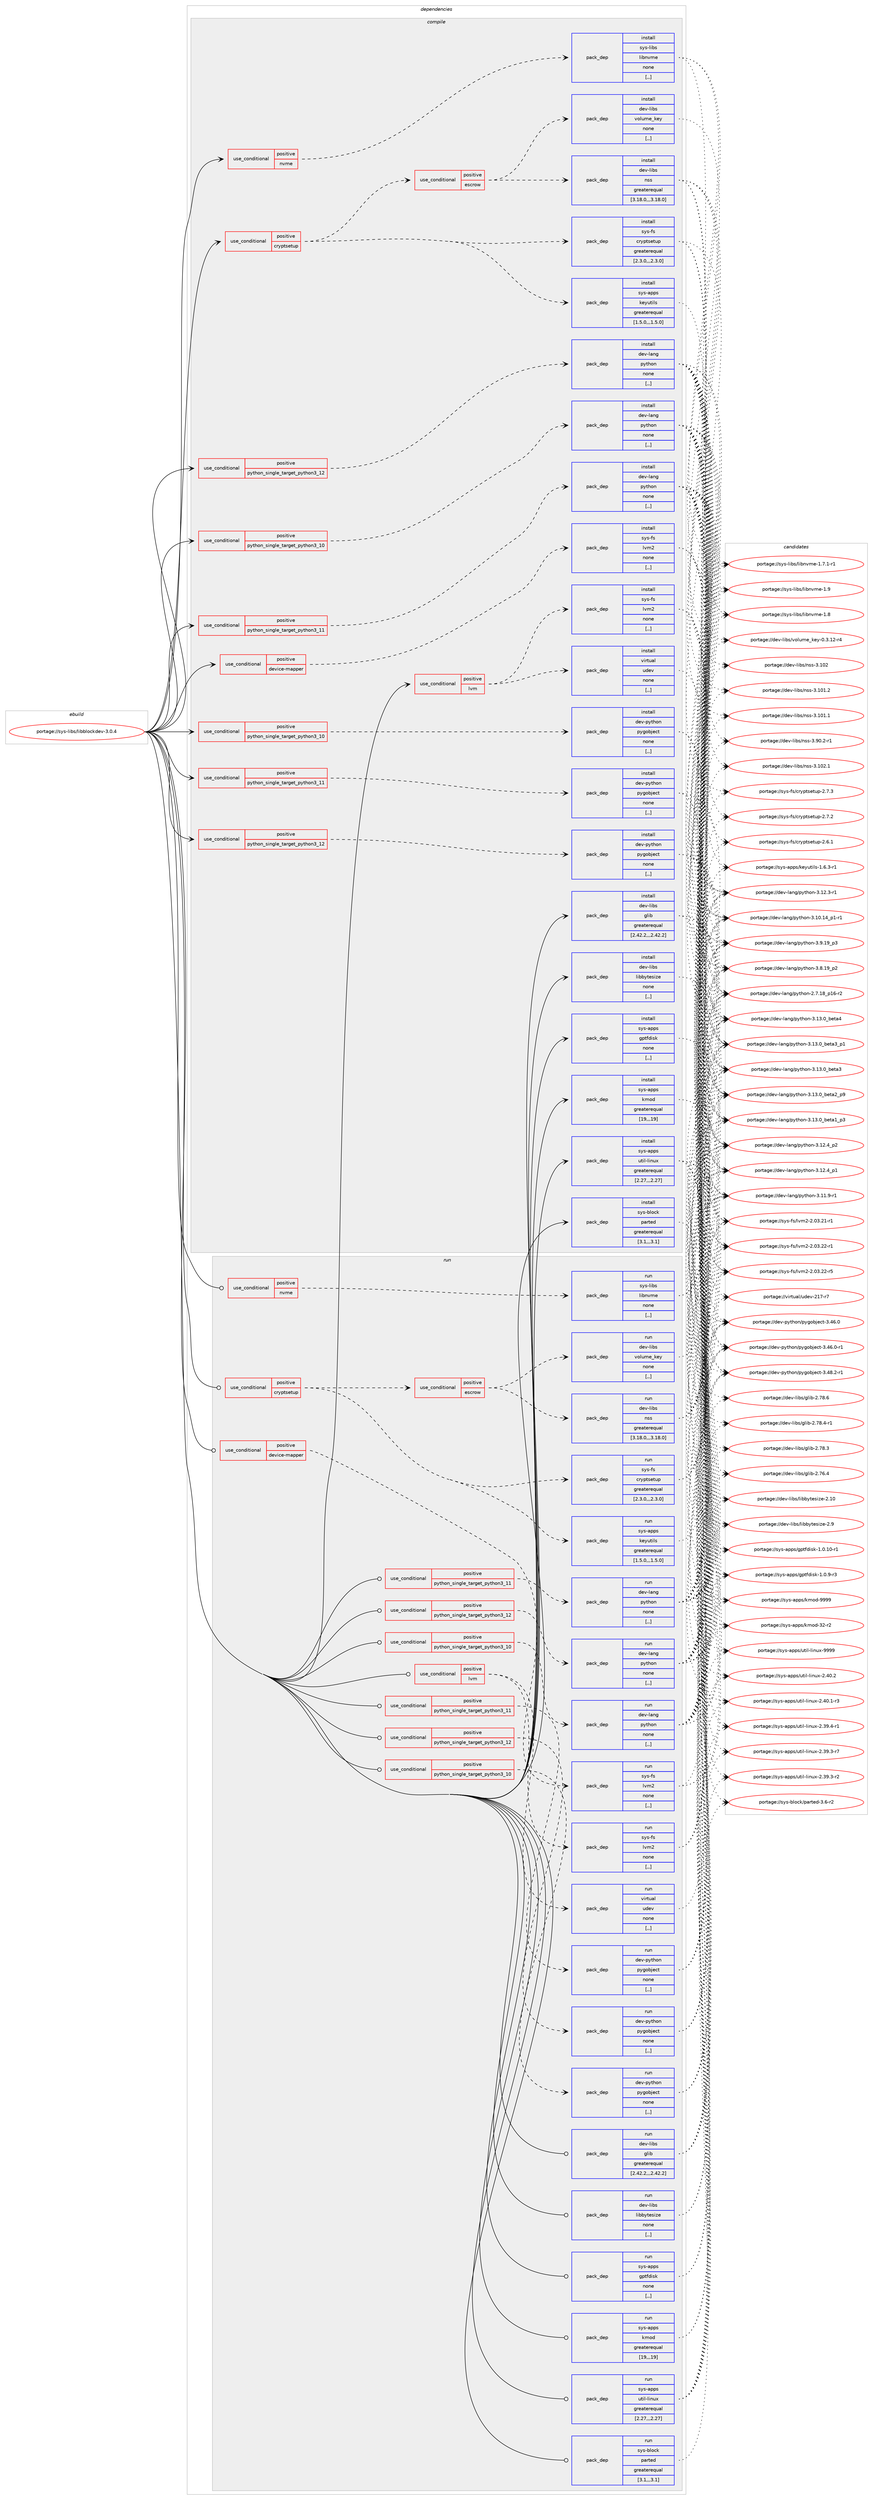 digraph prolog {

# *************
# Graph options
# *************

newrank=true;
concentrate=true;
compound=true;
graph [rankdir=LR,fontname=Helvetica,fontsize=10,ranksep=1.5];#, ranksep=2.5, nodesep=0.2];
edge  [arrowhead=vee];
node  [fontname=Helvetica,fontsize=10];

# **********
# The ebuild
# **********

subgraph cluster_leftcol {
color=gray;
label=<<i>ebuild</i>>;
id [label="portage://sys-libs/libblockdev-3.0.4", color=red, width=4, href="../sys-libs/libblockdev-3.0.4.svg"];
}

# ****************
# The dependencies
# ****************

subgraph cluster_midcol {
color=gray;
label=<<i>dependencies</i>>;
subgraph cluster_compile {
fillcolor="#eeeeee";
style=filled;
label=<<i>compile</i>>;
subgraph cond117374 {
dependency440593 [label=<<TABLE BORDER="0" CELLBORDER="1" CELLSPACING="0" CELLPADDING="4"><TR><TD ROWSPAN="3" CELLPADDING="10">use_conditional</TD></TR><TR><TD>positive</TD></TR><TR><TD>cryptsetup</TD></TR></TABLE>>, shape=none, color=red];
subgraph cond117375 {
dependency440594 [label=<<TABLE BORDER="0" CELLBORDER="1" CELLSPACING="0" CELLPADDING="4"><TR><TD ROWSPAN="3" CELLPADDING="10">use_conditional</TD></TR><TR><TD>positive</TD></TR><TR><TD>escrow</TD></TR></TABLE>>, shape=none, color=red];
subgraph pack320221 {
dependency440595 [label=<<TABLE BORDER="0" CELLBORDER="1" CELLSPACING="0" CELLPADDING="4" WIDTH="220"><TR><TD ROWSPAN="6" CELLPADDING="30">pack_dep</TD></TR><TR><TD WIDTH="110">install</TD></TR><TR><TD>dev-libs</TD></TR><TR><TD>nss</TD></TR><TR><TD>greaterequal</TD></TR><TR><TD>[3.18.0,,,3.18.0]</TD></TR></TABLE>>, shape=none, color=blue];
}
dependency440594:e -> dependency440595:w [weight=20,style="dashed",arrowhead="vee"];
subgraph pack320222 {
dependency440596 [label=<<TABLE BORDER="0" CELLBORDER="1" CELLSPACING="0" CELLPADDING="4" WIDTH="220"><TR><TD ROWSPAN="6" CELLPADDING="30">pack_dep</TD></TR><TR><TD WIDTH="110">install</TD></TR><TR><TD>dev-libs</TD></TR><TR><TD>volume_key</TD></TR><TR><TD>none</TD></TR><TR><TD>[,,]</TD></TR></TABLE>>, shape=none, color=blue];
}
dependency440594:e -> dependency440596:w [weight=20,style="dashed",arrowhead="vee"];
}
dependency440593:e -> dependency440594:w [weight=20,style="dashed",arrowhead="vee"];
subgraph pack320223 {
dependency440597 [label=<<TABLE BORDER="0" CELLBORDER="1" CELLSPACING="0" CELLPADDING="4" WIDTH="220"><TR><TD ROWSPAN="6" CELLPADDING="30">pack_dep</TD></TR><TR><TD WIDTH="110">install</TD></TR><TR><TD>sys-apps</TD></TR><TR><TD>keyutils</TD></TR><TR><TD>greaterequal</TD></TR><TR><TD>[1.5.0,,,1.5.0]</TD></TR></TABLE>>, shape=none, color=blue];
}
dependency440593:e -> dependency440597:w [weight=20,style="dashed",arrowhead="vee"];
subgraph pack320224 {
dependency440598 [label=<<TABLE BORDER="0" CELLBORDER="1" CELLSPACING="0" CELLPADDING="4" WIDTH="220"><TR><TD ROWSPAN="6" CELLPADDING="30">pack_dep</TD></TR><TR><TD WIDTH="110">install</TD></TR><TR><TD>sys-fs</TD></TR><TR><TD>cryptsetup</TD></TR><TR><TD>greaterequal</TD></TR><TR><TD>[2.3.0,,,2.3.0]</TD></TR></TABLE>>, shape=none, color=blue];
}
dependency440593:e -> dependency440598:w [weight=20,style="dashed",arrowhead="vee"];
}
id:e -> dependency440593:w [weight=20,style="solid",arrowhead="vee"];
subgraph cond117376 {
dependency440599 [label=<<TABLE BORDER="0" CELLBORDER="1" CELLSPACING="0" CELLPADDING="4"><TR><TD ROWSPAN="3" CELLPADDING="10">use_conditional</TD></TR><TR><TD>positive</TD></TR><TR><TD>device-mapper</TD></TR></TABLE>>, shape=none, color=red];
subgraph pack320225 {
dependency440600 [label=<<TABLE BORDER="0" CELLBORDER="1" CELLSPACING="0" CELLPADDING="4" WIDTH="220"><TR><TD ROWSPAN="6" CELLPADDING="30">pack_dep</TD></TR><TR><TD WIDTH="110">install</TD></TR><TR><TD>sys-fs</TD></TR><TR><TD>lvm2</TD></TR><TR><TD>none</TD></TR><TR><TD>[,,]</TD></TR></TABLE>>, shape=none, color=blue];
}
dependency440599:e -> dependency440600:w [weight=20,style="dashed",arrowhead="vee"];
}
id:e -> dependency440599:w [weight=20,style="solid",arrowhead="vee"];
subgraph cond117377 {
dependency440601 [label=<<TABLE BORDER="0" CELLBORDER="1" CELLSPACING="0" CELLPADDING="4"><TR><TD ROWSPAN="3" CELLPADDING="10">use_conditional</TD></TR><TR><TD>positive</TD></TR><TR><TD>lvm</TD></TR></TABLE>>, shape=none, color=red];
subgraph pack320226 {
dependency440602 [label=<<TABLE BORDER="0" CELLBORDER="1" CELLSPACING="0" CELLPADDING="4" WIDTH="220"><TR><TD ROWSPAN="6" CELLPADDING="30">pack_dep</TD></TR><TR><TD WIDTH="110">install</TD></TR><TR><TD>sys-fs</TD></TR><TR><TD>lvm2</TD></TR><TR><TD>none</TD></TR><TR><TD>[,,]</TD></TR></TABLE>>, shape=none, color=blue];
}
dependency440601:e -> dependency440602:w [weight=20,style="dashed",arrowhead="vee"];
subgraph pack320227 {
dependency440603 [label=<<TABLE BORDER="0" CELLBORDER="1" CELLSPACING="0" CELLPADDING="4" WIDTH="220"><TR><TD ROWSPAN="6" CELLPADDING="30">pack_dep</TD></TR><TR><TD WIDTH="110">install</TD></TR><TR><TD>virtual</TD></TR><TR><TD>udev</TD></TR><TR><TD>none</TD></TR><TR><TD>[,,]</TD></TR></TABLE>>, shape=none, color=blue];
}
dependency440601:e -> dependency440603:w [weight=20,style="dashed",arrowhead="vee"];
}
id:e -> dependency440601:w [weight=20,style="solid",arrowhead="vee"];
subgraph cond117378 {
dependency440604 [label=<<TABLE BORDER="0" CELLBORDER="1" CELLSPACING="0" CELLPADDING="4"><TR><TD ROWSPAN="3" CELLPADDING="10">use_conditional</TD></TR><TR><TD>positive</TD></TR><TR><TD>nvme</TD></TR></TABLE>>, shape=none, color=red];
subgraph pack320228 {
dependency440605 [label=<<TABLE BORDER="0" CELLBORDER="1" CELLSPACING="0" CELLPADDING="4" WIDTH="220"><TR><TD ROWSPAN="6" CELLPADDING="30">pack_dep</TD></TR><TR><TD WIDTH="110">install</TD></TR><TR><TD>sys-libs</TD></TR><TR><TD>libnvme</TD></TR><TR><TD>none</TD></TR><TR><TD>[,,]</TD></TR></TABLE>>, shape=none, color=blue];
}
dependency440604:e -> dependency440605:w [weight=20,style="dashed",arrowhead="vee"];
}
id:e -> dependency440604:w [weight=20,style="solid",arrowhead="vee"];
subgraph cond117379 {
dependency440606 [label=<<TABLE BORDER="0" CELLBORDER="1" CELLSPACING="0" CELLPADDING="4"><TR><TD ROWSPAN="3" CELLPADDING="10">use_conditional</TD></TR><TR><TD>positive</TD></TR><TR><TD>python_single_target_python3_10</TD></TR></TABLE>>, shape=none, color=red];
subgraph pack320229 {
dependency440607 [label=<<TABLE BORDER="0" CELLBORDER="1" CELLSPACING="0" CELLPADDING="4" WIDTH="220"><TR><TD ROWSPAN="6" CELLPADDING="30">pack_dep</TD></TR><TR><TD WIDTH="110">install</TD></TR><TR><TD>dev-lang</TD></TR><TR><TD>python</TD></TR><TR><TD>none</TD></TR><TR><TD>[,,]</TD></TR></TABLE>>, shape=none, color=blue];
}
dependency440606:e -> dependency440607:w [weight=20,style="dashed",arrowhead="vee"];
}
id:e -> dependency440606:w [weight=20,style="solid",arrowhead="vee"];
subgraph cond117380 {
dependency440608 [label=<<TABLE BORDER="0" CELLBORDER="1" CELLSPACING="0" CELLPADDING="4"><TR><TD ROWSPAN="3" CELLPADDING="10">use_conditional</TD></TR><TR><TD>positive</TD></TR><TR><TD>python_single_target_python3_10</TD></TR></TABLE>>, shape=none, color=red];
subgraph pack320230 {
dependency440609 [label=<<TABLE BORDER="0" CELLBORDER="1" CELLSPACING="0" CELLPADDING="4" WIDTH="220"><TR><TD ROWSPAN="6" CELLPADDING="30">pack_dep</TD></TR><TR><TD WIDTH="110">install</TD></TR><TR><TD>dev-python</TD></TR><TR><TD>pygobject</TD></TR><TR><TD>none</TD></TR><TR><TD>[,,]</TD></TR></TABLE>>, shape=none, color=blue];
}
dependency440608:e -> dependency440609:w [weight=20,style="dashed",arrowhead="vee"];
}
id:e -> dependency440608:w [weight=20,style="solid",arrowhead="vee"];
subgraph cond117381 {
dependency440610 [label=<<TABLE BORDER="0" CELLBORDER="1" CELLSPACING="0" CELLPADDING="4"><TR><TD ROWSPAN="3" CELLPADDING="10">use_conditional</TD></TR><TR><TD>positive</TD></TR><TR><TD>python_single_target_python3_11</TD></TR></TABLE>>, shape=none, color=red];
subgraph pack320231 {
dependency440611 [label=<<TABLE BORDER="0" CELLBORDER="1" CELLSPACING="0" CELLPADDING="4" WIDTH="220"><TR><TD ROWSPAN="6" CELLPADDING="30">pack_dep</TD></TR><TR><TD WIDTH="110">install</TD></TR><TR><TD>dev-lang</TD></TR><TR><TD>python</TD></TR><TR><TD>none</TD></TR><TR><TD>[,,]</TD></TR></TABLE>>, shape=none, color=blue];
}
dependency440610:e -> dependency440611:w [weight=20,style="dashed",arrowhead="vee"];
}
id:e -> dependency440610:w [weight=20,style="solid",arrowhead="vee"];
subgraph cond117382 {
dependency440612 [label=<<TABLE BORDER="0" CELLBORDER="1" CELLSPACING="0" CELLPADDING="4"><TR><TD ROWSPAN="3" CELLPADDING="10">use_conditional</TD></TR><TR><TD>positive</TD></TR><TR><TD>python_single_target_python3_11</TD></TR></TABLE>>, shape=none, color=red];
subgraph pack320232 {
dependency440613 [label=<<TABLE BORDER="0" CELLBORDER="1" CELLSPACING="0" CELLPADDING="4" WIDTH="220"><TR><TD ROWSPAN="6" CELLPADDING="30">pack_dep</TD></TR><TR><TD WIDTH="110">install</TD></TR><TR><TD>dev-python</TD></TR><TR><TD>pygobject</TD></TR><TR><TD>none</TD></TR><TR><TD>[,,]</TD></TR></TABLE>>, shape=none, color=blue];
}
dependency440612:e -> dependency440613:w [weight=20,style="dashed",arrowhead="vee"];
}
id:e -> dependency440612:w [weight=20,style="solid",arrowhead="vee"];
subgraph cond117383 {
dependency440614 [label=<<TABLE BORDER="0" CELLBORDER="1" CELLSPACING="0" CELLPADDING="4"><TR><TD ROWSPAN="3" CELLPADDING="10">use_conditional</TD></TR><TR><TD>positive</TD></TR><TR><TD>python_single_target_python3_12</TD></TR></TABLE>>, shape=none, color=red];
subgraph pack320233 {
dependency440615 [label=<<TABLE BORDER="0" CELLBORDER="1" CELLSPACING="0" CELLPADDING="4" WIDTH="220"><TR><TD ROWSPAN="6" CELLPADDING="30">pack_dep</TD></TR><TR><TD WIDTH="110">install</TD></TR><TR><TD>dev-lang</TD></TR><TR><TD>python</TD></TR><TR><TD>none</TD></TR><TR><TD>[,,]</TD></TR></TABLE>>, shape=none, color=blue];
}
dependency440614:e -> dependency440615:w [weight=20,style="dashed",arrowhead="vee"];
}
id:e -> dependency440614:w [weight=20,style="solid",arrowhead="vee"];
subgraph cond117384 {
dependency440616 [label=<<TABLE BORDER="0" CELLBORDER="1" CELLSPACING="0" CELLPADDING="4"><TR><TD ROWSPAN="3" CELLPADDING="10">use_conditional</TD></TR><TR><TD>positive</TD></TR><TR><TD>python_single_target_python3_12</TD></TR></TABLE>>, shape=none, color=red];
subgraph pack320234 {
dependency440617 [label=<<TABLE BORDER="0" CELLBORDER="1" CELLSPACING="0" CELLPADDING="4" WIDTH="220"><TR><TD ROWSPAN="6" CELLPADDING="30">pack_dep</TD></TR><TR><TD WIDTH="110">install</TD></TR><TR><TD>dev-python</TD></TR><TR><TD>pygobject</TD></TR><TR><TD>none</TD></TR><TR><TD>[,,]</TD></TR></TABLE>>, shape=none, color=blue];
}
dependency440616:e -> dependency440617:w [weight=20,style="dashed",arrowhead="vee"];
}
id:e -> dependency440616:w [weight=20,style="solid",arrowhead="vee"];
subgraph pack320235 {
dependency440618 [label=<<TABLE BORDER="0" CELLBORDER="1" CELLSPACING="0" CELLPADDING="4" WIDTH="220"><TR><TD ROWSPAN="6" CELLPADDING="30">pack_dep</TD></TR><TR><TD WIDTH="110">install</TD></TR><TR><TD>dev-libs</TD></TR><TR><TD>glib</TD></TR><TR><TD>greaterequal</TD></TR><TR><TD>[2.42.2,,,2.42.2]</TD></TR></TABLE>>, shape=none, color=blue];
}
id:e -> dependency440618:w [weight=20,style="solid",arrowhead="vee"];
subgraph pack320236 {
dependency440619 [label=<<TABLE BORDER="0" CELLBORDER="1" CELLSPACING="0" CELLPADDING="4" WIDTH="220"><TR><TD ROWSPAN="6" CELLPADDING="30">pack_dep</TD></TR><TR><TD WIDTH="110">install</TD></TR><TR><TD>dev-libs</TD></TR><TR><TD>libbytesize</TD></TR><TR><TD>none</TD></TR><TR><TD>[,,]</TD></TR></TABLE>>, shape=none, color=blue];
}
id:e -> dependency440619:w [weight=20,style="solid",arrowhead="vee"];
subgraph pack320237 {
dependency440620 [label=<<TABLE BORDER="0" CELLBORDER="1" CELLSPACING="0" CELLPADDING="4" WIDTH="220"><TR><TD ROWSPAN="6" CELLPADDING="30">pack_dep</TD></TR><TR><TD WIDTH="110">install</TD></TR><TR><TD>sys-apps</TD></TR><TR><TD>gptfdisk</TD></TR><TR><TD>none</TD></TR><TR><TD>[,,]</TD></TR></TABLE>>, shape=none, color=blue];
}
id:e -> dependency440620:w [weight=20,style="solid",arrowhead="vee"];
subgraph pack320238 {
dependency440621 [label=<<TABLE BORDER="0" CELLBORDER="1" CELLSPACING="0" CELLPADDING="4" WIDTH="220"><TR><TD ROWSPAN="6" CELLPADDING="30">pack_dep</TD></TR><TR><TD WIDTH="110">install</TD></TR><TR><TD>sys-apps</TD></TR><TR><TD>kmod</TD></TR><TR><TD>greaterequal</TD></TR><TR><TD>[19,,,19]</TD></TR></TABLE>>, shape=none, color=blue];
}
id:e -> dependency440621:w [weight=20,style="solid",arrowhead="vee"];
subgraph pack320239 {
dependency440622 [label=<<TABLE BORDER="0" CELLBORDER="1" CELLSPACING="0" CELLPADDING="4" WIDTH="220"><TR><TD ROWSPAN="6" CELLPADDING="30">pack_dep</TD></TR><TR><TD WIDTH="110">install</TD></TR><TR><TD>sys-apps</TD></TR><TR><TD>util-linux</TD></TR><TR><TD>greaterequal</TD></TR><TR><TD>[2.27,,,2.27]</TD></TR></TABLE>>, shape=none, color=blue];
}
id:e -> dependency440622:w [weight=20,style="solid",arrowhead="vee"];
subgraph pack320240 {
dependency440623 [label=<<TABLE BORDER="0" CELLBORDER="1" CELLSPACING="0" CELLPADDING="4" WIDTH="220"><TR><TD ROWSPAN="6" CELLPADDING="30">pack_dep</TD></TR><TR><TD WIDTH="110">install</TD></TR><TR><TD>sys-block</TD></TR><TR><TD>parted</TD></TR><TR><TD>greaterequal</TD></TR><TR><TD>[3.1,,,3.1]</TD></TR></TABLE>>, shape=none, color=blue];
}
id:e -> dependency440623:w [weight=20,style="solid",arrowhead="vee"];
}
subgraph cluster_compileandrun {
fillcolor="#eeeeee";
style=filled;
label=<<i>compile and run</i>>;
}
subgraph cluster_run {
fillcolor="#eeeeee";
style=filled;
label=<<i>run</i>>;
subgraph cond117385 {
dependency440624 [label=<<TABLE BORDER="0" CELLBORDER="1" CELLSPACING="0" CELLPADDING="4"><TR><TD ROWSPAN="3" CELLPADDING="10">use_conditional</TD></TR><TR><TD>positive</TD></TR><TR><TD>cryptsetup</TD></TR></TABLE>>, shape=none, color=red];
subgraph cond117386 {
dependency440625 [label=<<TABLE BORDER="0" CELLBORDER="1" CELLSPACING="0" CELLPADDING="4"><TR><TD ROWSPAN="3" CELLPADDING="10">use_conditional</TD></TR><TR><TD>positive</TD></TR><TR><TD>escrow</TD></TR></TABLE>>, shape=none, color=red];
subgraph pack320241 {
dependency440626 [label=<<TABLE BORDER="0" CELLBORDER="1" CELLSPACING="0" CELLPADDING="4" WIDTH="220"><TR><TD ROWSPAN="6" CELLPADDING="30">pack_dep</TD></TR><TR><TD WIDTH="110">run</TD></TR><TR><TD>dev-libs</TD></TR><TR><TD>nss</TD></TR><TR><TD>greaterequal</TD></TR><TR><TD>[3.18.0,,,3.18.0]</TD></TR></TABLE>>, shape=none, color=blue];
}
dependency440625:e -> dependency440626:w [weight=20,style="dashed",arrowhead="vee"];
subgraph pack320242 {
dependency440627 [label=<<TABLE BORDER="0" CELLBORDER="1" CELLSPACING="0" CELLPADDING="4" WIDTH="220"><TR><TD ROWSPAN="6" CELLPADDING="30">pack_dep</TD></TR><TR><TD WIDTH="110">run</TD></TR><TR><TD>dev-libs</TD></TR><TR><TD>volume_key</TD></TR><TR><TD>none</TD></TR><TR><TD>[,,]</TD></TR></TABLE>>, shape=none, color=blue];
}
dependency440625:e -> dependency440627:w [weight=20,style="dashed",arrowhead="vee"];
}
dependency440624:e -> dependency440625:w [weight=20,style="dashed",arrowhead="vee"];
subgraph pack320243 {
dependency440628 [label=<<TABLE BORDER="0" CELLBORDER="1" CELLSPACING="0" CELLPADDING="4" WIDTH="220"><TR><TD ROWSPAN="6" CELLPADDING="30">pack_dep</TD></TR><TR><TD WIDTH="110">run</TD></TR><TR><TD>sys-apps</TD></TR><TR><TD>keyutils</TD></TR><TR><TD>greaterequal</TD></TR><TR><TD>[1.5.0,,,1.5.0]</TD></TR></TABLE>>, shape=none, color=blue];
}
dependency440624:e -> dependency440628:w [weight=20,style="dashed",arrowhead="vee"];
subgraph pack320244 {
dependency440629 [label=<<TABLE BORDER="0" CELLBORDER="1" CELLSPACING="0" CELLPADDING="4" WIDTH="220"><TR><TD ROWSPAN="6" CELLPADDING="30">pack_dep</TD></TR><TR><TD WIDTH="110">run</TD></TR><TR><TD>sys-fs</TD></TR><TR><TD>cryptsetup</TD></TR><TR><TD>greaterequal</TD></TR><TR><TD>[2.3.0,,,2.3.0]</TD></TR></TABLE>>, shape=none, color=blue];
}
dependency440624:e -> dependency440629:w [weight=20,style="dashed",arrowhead="vee"];
}
id:e -> dependency440624:w [weight=20,style="solid",arrowhead="odot"];
subgraph cond117387 {
dependency440630 [label=<<TABLE BORDER="0" CELLBORDER="1" CELLSPACING="0" CELLPADDING="4"><TR><TD ROWSPAN="3" CELLPADDING="10">use_conditional</TD></TR><TR><TD>positive</TD></TR><TR><TD>device-mapper</TD></TR></TABLE>>, shape=none, color=red];
subgraph pack320245 {
dependency440631 [label=<<TABLE BORDER="0" CELLBORDER="1" CELLSPACING="0" CELLPADDING="4" WIDTH="220"><TR><TD ROWSPAN="6" CELLPADDING="30">pack_dep</TD></TR><TR><TD WIDTH="110">run</TD></TR><TR><TD>sys-fs</TD></TR><TR><TD>lvm2</TD></TR><TR><TD>none</TD></TR><TR><TD>[,,]</TD></TR></TABLE>>, shape=none, color=blue];
}
dependency440630:e -> dependency440631:w [weight=20,style="dashed",arrowhead="vee"];
}
id:e -> dependency440630:w [weight=20,style="solid",arrowhead="odot"];
subgraph cond117388 {
dependency440632 [label=<<TABLE BORDER="0" CELLBORDER="1" CELLSPACING="0" CELLPADDING="4"><TR><TD ROWSPAN="3" CELLPADDING="10">use_conditional</TD></TR><TR><TD>positive</TD></TR><TR><TD>lvm</TD></TR></TABLE>>, shape=none, color=red];
subgraph pack320246 {
dependency440633 [label=<<TABLE BORDER="0" CELLBORDER="1" CELLSPACING="0" CELLPADDING="4" WIDTH="220"><TR><TD ROWSPAN="6" CELLPADDING="30">pack_dep</TD></TR><TR><TD WIDTH="110">run</TD></TR><TR><TD>sys-fs</TD></TR><TR><TD>lvm2</TD></TR><TR><TD>none</TD></TR><TR><TD>[,,]</TD></TR></TABLE>>, shape=none, color=blue];
}
dependency440632:e -> dependency440633:w [weight=20,style="dashed",arrowhead="vee"];
subgraph pack320247 {
dependency440634 [label=<<TABLE BORDER="0" CELLBORDER="1" CELLSPACING="0" CELLPADDING="4" WIDTH="220"><TR><TD ROWSPAN="6" CELLPADDING="30">pack_dep</TD></TR><TR><TD WIDTH="110">run</TD></TR><TR><TD>virtual</TD></TR><TR><TD>udev</TD></TR><TR><TD>none</TD></TR><TR><TD>[,,]</TD></TR></TABLE>>, shape=none, color=blue];
}
dependency440632:e -> dependency440634:w [weight=20,style="dashed",arrowhead="vee"];
}
id:e -> dependency440632:w [weight=20,style="solid",arrowhead="odot"];
subgraph cond117389 {
dependency440635 [label=<<TABLE BORDER="0" CELLBORDER="1" CELLSPACING="0" CELLPADDING="4"><TR><TD ROWSPAN="3" CELLPADDING="10">use_conditional</TD></TR><TR><TD>positive</TD></TR><TR><TD>nvme</TD></TR></TABLE>>, shape=none, color=red];
subgraph pack320248 {
dependency440636 [label=<<TABLE BORDER="0" CELLBORDER="1" CELLSPACING="0" CELLPADDING="4" WIDTH="220"><TR><TD ROWSPAN="6" CELLPADDING="30">pack_dep</TD></TR><TR><TD WIDTH="110">run</TD></TR><TR><TD>sys-libs</TD></TR><TR><TD>libnvme</TD></TR><TR><TD>none</TD></TR><TR><TD>[,,]</TD></TR></TABLE>>, shape=none, color=blue];
}
dependency440635:e -> dependency440636:w [weight=20,style="dashed",arrowhead="vee"];
}
id:e -> dependency440635:w [weight=20,style="solid",arrowhead="odot"];
subgraph cond117390 {
dependency440637 [label=<<TABLE BORDER="0" CELLBORDER="1" CELLSPACING="0" CELLPADDING="4"><TR><TD ROWSPAN="3" CELLPADDING="10">use_conditional</TD></TR><TR><TD>positive</TD></TR><TR><TD>python_single_target_python3_10</TD></TR></TABLE>>, shape=none, color=red];
subgraph pack320249 {
dependency440638 [label=<<TABLE BORDER="0" CELLBORDER="1" CELLSPACING="0" CELLPADDING="4" WIDTH="220"><TR><TD ROWSPAN="6" CELLPADDING="30">pack_dep</TD></TR><TR><TD WIDTH="110">run</TD></TR><TR><TD>dev-lang</TD></TR><TR><TD>python</TD></TR><TR><TD>none</TD></TR><TR><TD>[,,]</TD></TR></TABLE>>, shape=none, color=blue];
}
dependency440637:e -> dependency440638:w [weight=20,style="dashed",arrowhead="vee"];
}
id:e -> dependency440637:w [weight=20,style="solid",arrowhead="odot"];
subgraph cond117391 {
dependency440639 [label=<<TABLE BORDER="0" CELLBORDER="1" CELLSPACING="0" CELLPADDING="4"><TR><TD ROWSPAN="3" CELLPADDING="10">use_conditional</TD></TR><TR><TD>positive</TD></TR><TR><TD>python_single_target_python3_10</TD></TR></TABLE>>, shape=none, color=red];
subgraph pack320250 {
dependency440640 [label=<<TABLE BORDER="0" CELLBORDER="1" CELLSPACING="0" CELLPADDING="4" WIDTH="220"><TR><TD ROWSPAN="6" CELLPADDING="30">pack_dep</TD></TR><TR><TD WIDTH="110">run</TD></TR><TR><TD>dev-python</TD></TR><TR><TD>pygobject</TD></TR><TR><TD>none</TD></TR><TR><TD>[,,]</TD></TR></TABLE>>, shape=none, color=blue];
}
dependency440639:e -> dependency440640:w [weight=20,style="dashed",arrowhead="vee"];
}
id:e -> dependency440639:w [weight=20,style="solid",arrowhead="odot"];
subgraph cond117392 {
dependency440641 [label=<<TABLE BORDER="0" CELLBORDER="1" CELLSPACING="0" CELLPADDING="4"><TR><TD ROWSPAN="3" CELLPADDING="10">use_conditional</TD></TR><TR><TD>positive</TD></TR><TR><TD>python_single_target_python3_11</TD></TR></TABLE>>, shape=none, color=red];
subgraph pack320251 {
dependency440642 [label=<<TABLE BORDER="0" CELLBORDER="1" CELLSPACING="0" CELLPADDING="4" WIDTH="220"><TR><TD ROWSPAN="6" CELLPADDING="30">pack_dep</TD></TR><TR><TD WIDTH="110">run</TD></TR><TR><TD>dev-lang</TD></TR><TR><TD>python</TD></TR><TR><TD>none</TD></TR><TR><TD>[,,]</TD></TR></TABLE>>, shape=none, color=blue];
}
dependency440641:e -> dependency440642:w [weight=20,style="dashed",arrowhead="vee"];
}
id:e -> dependency440641:w [weight=20,style="solid",arrowhead="odot"];
subgraph cond117393 {
dependency440643 [label=<<TABLE BORDER="0" CELLBORDER="1" CELLSPACING="0" CELLPADDING="4"><TR><TD ROWSPAN="3" CELLPADDING="10">use_conditional</TD></TR><TR><TD>positive</TD></TR><TR><TD>python_single_target_python3_11</TD></TR></TABLE>>, shape=none, color=red];
subgraph pack320252 {
dependency440644 [label=<<TABLE BORDER="0" CELLBORDER="1" CELLSPACING="0" CELLPADDING="4" WIDTH="220"><TR><TD ROWSPAN="6" CELLPADDING="30">pack_dep</TD></TR><TR><TD WIDTH="110">run</TD></TR><TR><TD>dev-python</TD></TR><TR><TD>pygobject</TD></TR><TR><TD>none</TD></TR><TR><TD>[,,]</TD></TR></TABLE>>, shape=none, color=blue];
}
dependency440643:e -> dependency440644:w [weight=20,style="dashed",arrowhead="vee"];
}
id:e -> dependency440643:w [weight=20,style="solid",arrowhead="odot"];
subgraph cond117394 {
dependency440645 [label=<<TABLE BORDER="0" CELLBORDER="1" CELLSPACING="0" CELLPADDING="4"><TR><TD ROWSPAN="3" CELLPADDING="10">use_conditional</TD></TR><TR><TD>positive</TD></TR><TR><TD>python_single_target_python3_12</TD></TR></TABLE>>, shape=none, color=red];
subgraph pack320253 {
dependency440646 [label=<<TABLE BORDER="0" CELLBORDER="1" CELLSPACING="0" CELLPADDING="4" WIDTH="220"><TR><TD ROWSPAN="6" CELLPADDING="30">pack_dep</TD></TR><TR><TD WIDTH="110">run</TD></TR><TR><TD>dev-lang</TD></TR><TR><TD>python</TD></TR><TR><TD>none</TD></TR><TR><TD>[,,]</TD></TR></TABLE>>, shape=none, color=blue];
}
dependency440645:e -> dependency440646:w [weight=20,style="dashed",arrowhead="vee"];
}
id:e -> dependency440645:w [weight=20,style="solid",arrowhead="odot"];
subgraph cond117395 {
dependency440647 [label=<<TABLE BORDER="0" CELLBORDER="1" CELLSPACING="0" CELLPADDING="4"><TR><TD ROWSPAN="3" CELLPADDING="10">use_conditional</TD></TR><TR><TD>positive</TD></TR><TR><TD>python_single_target_python3_12</TD></TR></TABLE>>, shape=none, color=red];
subgraph pack320254 {
dependency440648 [label=<<TABLE BORDER="0" CELLBORDER="1" CELLSPACING="0" CELLPADDING="4" WIDTH="220"><TR><TD ROWSPAN="6" CELLPADDING="30">pack_dep</TD></TR><TR><TD WIDTH="110">run</TD></TR><TR><TD>dev-python</TD></TR><TR><TD>pygobject</TD></TR><TR><TD>none</TD></TR><TR><TD>[,,]</TD></TR></TABLE>>, shape=none, color=blue];
}
dependency440647:e -> dependency440648:w [weight=20,style="dashed",arrowhead="vee"];
}
id:e -> dependency440647:w [weight=20,style="solid",arrowhead="odot"];
subgraph pack320255 {
dependency440649 [label=<<TABLE BORDER="0" CELLBORDER="1" CELLSPACING="0" CELLPADDING="4" WIDTH="220"><TR><TD ROWSPAN="6" CELLPADDING="30">pack_dep</TD></TR><TR><TD WIDTH="110">run</TD></TR><TR><TD>dev-libs</TD></TR><TR><TD>glib</TD></TR><TR><TD>greaterequal</TD></TR><TR><TD>[2.42.2,,,2.42.2]</TD></TR></TABLE>>, shape=none, color=blue];
}
id:e -> dependency440649:w [weight=20,style="solid",arrowhead="odot"];
subgraph pack320256 {
dependency440650 [label=<<TABLE BORDER="0" CELLBORDER="1" CELLSPACING="0" CELLPADDING="4" WIDTH="220"><TR><TD ROWSPAN="6" CELLPADDING="30">pack_dep</TD></TR><TR><TD WIDTH="110">run</TD></TR><TR><TD>dev-libs</TD></TR><TR><TD>libbytesize</TD></TR><TR><TD>none</TD></TR><TR><TD>[,,]</TD></TR></TABLE>>, shape=none, color=blue];
}
id:e -> dependency440650:w [weight=20,style="solid",arrowhead="odot"];
subgraph pack320257 {
dependency440651 [label=<<TABLE BORDER="0" CELLBORDER="1" CELLSPACING="0" CELLPADDING="4" WIDTH="220"><TR><TD ROWSPAN="6" CELLPADDING="30">pack_dep</TD></TR><TR><TD WIDTH="110">run</TD></TR><TR><TD>sys-apps</TD></TR><TR><TD>gptfdisk</TD></TR><TR><TD>none</TD></TR><TR><TD>[,,]</TD></TR></TABLE>>, shape=none, color=blue];
}
id:e -> dependency440651:w [weight=20,style="solid",arrowhead="odot"];
subgraph pack320258 {
dependency440652 [label=<<TABLE BORDER="0" CELLBORDER="1" CELLSPACING="0" CELLPADDING="4" WIDTH="220"><TR><TD ROWSPAN="6" CELLPADDING="30">pack_dep</TD></TR><TR><TD WIDTH="110">run</TD></TR><TR><TD>sys-apps</TD></TR><TR><TD>kmod</TD></TR><TR><TD>greaterequal</TD></TR><TR><TD>[19,,,19]</TD></TR></TABLE>>, shape=none, color=blue];
}
id:e -> dependency440652:w [weight=20,style="solid",arrowhead="odot"];
subgraph pack320259 {
dependency440653 [label=<<TABLE BORDER="0" CELLBORDER="1" CELLSPACING="0" CELLPADDING="4" WIDTH="220"><TR><TD ROWSPAN="6" CELLPADDING="30">pack_dep</TD></TR><TR><TD WIDTH="110">run</TD></TR><TR><TD>sys-apps</TD></TR><TR><TD>util-linux</TD></TR><TR><TD>greaterequal</TD></TR><TR><TD>[2.27,,,2.27]</TD></TR></TABLE>>, shape=none, color=blue];
}
id:e -> dependency440653:w [weight=20,style="solid",arrowhead="odot"];
subgraph pack320260 {
dependency440654 [label=<<TABLE BORDER="0" CELLBORDER="1" CELLSPACING="0" CELLPADDING="4" WIDTH="220"><TR><TD ROWSPAN="6" CELLPADDING="30">pack_dep</TD></TR><TR><TD WIDTH="110">run</TD></TR><TR><TD>sys-block</TD></TR><TR><TD>parted</TD></TR><TR><TD>greaterequal</TD></TR><TR><TD>[3.1,,,3.1]</TD></TR></TABLE>>, shape=none, color=blue];
}
id:e -> dependency440654:w [weight=20,style="solid",arrowhead="odot"];
}
}

# **************
# The candidates
# **************

subgraph cluster_choices {
rank=same;
color=gray;
label=<<i>candidates</i>>;

subgraph choice320221 {
color=black;
nodesep=1;
choice1001011184510810598115471101151154551464948504649 [label="portage://dev-libs/nss-3.102.1", color=red, width=4,href="../dev-libs/nss-3.102.1.svg"];
choice100101118451081059811547110115115455146494850 [label="portage://dev-libs/nss-3.102", color=red, width=4,href="../dev-libs/nss-3.102.svg"];
choice1001011184510810598115471101151154551464948494650 [label="portage://dev-libs/nss-3.101.2", color=red, width=4,href="../dev-libs/nss-3.101.2.svg"];
choice1001011184510810598115471101151154551464948494649 [label="portage://dev-libs/nss-3.101.1", color=red, width=4,href="../dev-libs/nss-3.101.1.svg"];
choice100101118451081059811547110115115455146574846504511449 [label="portage://dev-libs/nss-3.90.2-r1", color=red, width=4,href="../dev-libs/nss-3.90.2-r1.svg"];
dependency440595:e -> choice1001011184510810598115471101151154551464948504649:w [style=dotted,weight="100"];
dependency440595:e -> choice100101118451081059811547110115115455146494850:w [style=dotted,weight="100"];
dependency440595:e -> choice1001011184510810598115471101151154551464948494650:w [style=dotted,weight="100"];
dependency440595:e -> choice1001011184510810598115471101151154551464948494649:w [style=dotted,weight="100"];
dependency440595:e -> choice100101118451081059811547110115115455146574846504511449:w [style=dotted,weight="100"];
}
subgraph choice320222 {
color=black;
nodesep=1;
choice10010111845108105981154711811110811710910195107101121454846514649504511452 [label="portage://dev-libs/volume_key-0.3.12-r4", color=red, width=4,href="../dev-libs/volume_key-0.3.12-r4.svg"];
dependency440596:e -> choice10010111845108105981154711811110811710910195107101121454846514649504511452:w [style=dotted,weight="100"];
}
subgraph choice320223 {
color=black;
nodesep=1;
choice1151211154597112112115471071011211171161051081154549465446514511449 [label="portage://sys-apps/keyutils-1.6.3-r1", color=red, width=4,href="../sys-apps/keyutils-1.6.3-r1.svg"];
dependency440597:e -> choice1151211154597112112115471071011211171161051081154549465446514511449:w [style=dotted,weight="100"];
}
subgraph choice320224 {
color=black;
nodesep=1;
choice115121115451021154799114121112116115101116117112455046554651 [label="portage://sys-fs/cryptsetup-2.7.3", color=red, width=4,href="../sys-fs/cryptsetup-2.7.3.svg"];
choice115121115451021154799114121112116115101116117112455046554650 [label="portage://sys-fs/cryptsetup-2.7.2", color=red, width=4,href="../sys-fs/cryptsetup-2.7.2.svg"];
choice115121115451021154799114121112116115101116117112455046544649 [label="portage://sys-fs/cryptsetup-2.6.1", color=red, width=4,href="../sys-fs/cryptsetup-2.6.1.svg"];
dependency440598:e -> choice115121115451021154799114121112116115101116117112455046554651:w [style=dotted,weight="100"];
dependency440598:e -> choice115121115451021154799114121112116115101116117112455046554650:w [style=dotted,weight="100"];
dependency440598:e -> choice115121115451021154799114121112116115101116117112455046544649:w [style=dotted,weight="100"];
}
subgraph choice320225 {
color=black;
nodesep=1;
choice11512111545102115471081181095045504648514650504511453 [label="portage://sys-fs/lvm2-2.03.22-r5", color=red, width=4,href="../sys-fs/lvm2-2.03.22-r5.svg"];
choice11512111545102115471081181095045504648514650504511449 [label="portage://sys-fs/lvm2-2.03.22-r1", color=red, width=4,href="../sys-fs/lvm2-2.03.22-r1.svg"];
choice11512111545102115471081181095045504648514650494511449 [label="portage://sys-fs/lvm2-2.03.21-r1", color=red, width=4,href="../sys-fs/lvm2-2.03.21-r1.svg"];
dependency440600:e -> choice11512111545102115471081181095045504648514650504511453:w [style=dotted,weight="100"];
dependency440600:e -> choice11512111545102115471081181095045504648514650504511449:w [style=dotted,weight="100"];
dependency440600:e -> choice11512111545102115471081181095045504648514650494511449:w [style=dotted,weight="100"];
}
subgraph choice320226 {
color=black;
nodesep=1;
choice11512111545102115471081181095045504648514650504511453 [label="portage://sys-fs/lvm2-2.03.22-r5", color=red, width=4,href="../sys-fs/lvm2-2.03.22-r5.svg"];
choice11512111545102115471081181095045504648514650504511449 [label="portage://sys-fs/lvm2-2.03.22-r1", color=red, width=4,href="../sys-fs/lvm2-2.03.22-r1.svg"];
choice11512111545102115471081181095045504648514650494511449 [label="portage://sys-fs/lvm2-2.03.21-r1", color=red, width=4,href="../sys-fs/lvm2-2.03.21-r1.svg"];
dependency440602:e -> choice11512111545102115471081181095045504648514650504511453:w [style=dotted,weight="100"];
dependency440602:e -> choice11512111545102115471081181095045504648514650504511449:w [style=dotted,weight="100"];
dependency440602:e -> choice11512111545102115471081181095045504648514650494511449:w [style=dotted,weight="100"];
}
subgraph choice320227 {
color=black;
nodesep=1;
choice1181051141161179710847117100101118455049554511455 [label="portage://virtual/udev-217-r7", color=red, width=4,href="../virtual/udev-217-r7.svg"];
dependency440603:e -> choice1181051141161179710847117100101118455049554511455:w [style=dotted,weight="100"];
}
subgraph choice320228 {
color=black;
nodesep=1;
choice1151211154510810598115471081059811011810910145494657 [label="portage://sys-libs/libnvme-1.9", color=red, width=4,href="../sys-libs/libnvme-1.9.svg"];
choice1151211154510810598115471081059811011810910145494656 [label="portage://sys-libs/libnvme-1.8", color=red, width=4,href="../sys-libs/libnvme-1.8.svg"];
choice115121115451081059811547108105981101181091014549465546494511449 [label="portage://sys-libs/libnvme-1.7.1-r1", color=red, width=4,href="../sys-libs/libnvme-1.7.1-r1.svg"];
dependency440605:e -> choice1151211154510810598115471081059811011810910145494657:w [style=dotted,weight="100"];
dependency440605:e -> choice1151211154510810598115471081059811011810910145494656:w [style=dotted,weight="100"];
dependency440605:e -> choice115121115451081059811547108105981101181091014549465546494511449:w [style=dotted,weight="100"];
}
subgraph choice320229 {
color=black;
nodesep=1;
choice1001011184510897110103471121211161041111104551464951464895981011169752 [label="portage://dev-lang/python-3.13.0_beta4", color=red, width=4,href="../dev-lang/python-3.13.0_beta4.svg"];
choice10010111845108971101034711212111610411111045514649514648959810111697519511249 [label="portage://dev-lang/python-3.13.0_beta3_p1", color=red, width=4,href="../dev-lang/python-3.13.0_beta3_p1.svg"];
choice1001011184510897110103471121211161041111104551464951464895981011169751 [label="portage://dev-lang/python-3.13.0_beta3", color=red, width=4,href="../dev-lang/python-3.13.0_beta3.svg"];
choice10010111845108971101034711212111610411111045514649514648959810111697509511257 [label="portage://dev-lang/python-3.13.0_beta2_p9", color=red, width=4,href="../dev-lang/python-3.13.0_beta2_p9.svg"];
choice10010111845108971101034711212111610411111045514649514648959810111697499511251 [label="portage://dev-lang/python-3.13.0_beta1_p3", color=red, width=4,href="../dev-lang/python-3.13.0_beta1_p3.svg"];
choice100101118451089711010347112121116104111110455146495046529511250 [label="portage://dev-lang/python-3.12.4_p2", color=red, width=4,href="../dev-lang/python-3.12.4_p2.svg"];
choice100101118451089711010347112121116104111110455146495046529511249 [label="portage://dev-lang/python-3.12.4_p1", color=red, width=4,href="../dev-lang/python-3.12.4_p1.svg"];
choice100101118451089711010347112121116104111110455146495046514511449 [label="portage://dev-lang/python-3.12.3-r1", color=red, width=4,href="../dev-lang/python-3.12.3-r1.svg"];
choice100101118451089711010347112121116104111110455146494946574511449 [label="portage://dev-lang/python-3.11.9-r1", color=red, width=4,href="../dev-lang/python-3.11.9-r1.svg"];
choice100101118451089711010347112121116104111110455146494846495295112494511449 [label="portage://dev-lang/python-3.10.14_p1-r1", color=red, width=4,href="../dev-lang/python-3.10.14_p1-r1.svg"];
choice100101118451089711010347112121116104111110455146574649579511251 [label="portage://dev-lang/python-3.9.19_p3", color=red, width=4,href="../dev-lang/python-3.9.19_p3.svg"];
choice100101118451089711010347112121116104111110455146564649579511250 [label="portage://dev-lang/python-3.8.19_p2", color=red, width=4,href="../dev-lang/python-3.8.19_p2.svg"];
choice100101118451089711010347112121116104111110455046554649569511249544511450 [label="portage://dev-lang/python-2.7.18_p16-r2", color=red, width=4,href="../dev-lang/python-2.7.18_p16-r2.svg"];
dependency440607:e -> choice1001011184510897110103471121211161041111104551464951464895981011169752:w [style=dotted,weight="100"];
dependency440607:e -> choice10010111845108971101034711212111610411111045514649514648959810111697519511249:w [style=dotted,weight="100"];
dependency440607:e -> choice1001011184510897110103471121211161041111104551464951464895981011169751:w [style=dotted,weight="100"];
dependency440607:e -> choice10010111845108971101034711212111610411111045514649514648959810111697509511257:w [style=dotted,weight="100"];
dependency440607:e -> choice10010111845108971101034711212111610411111045514649514648959810111697499511251:w [style=dotted,weight="100"];
dependency440607:e -> choice100101118451089711010347112121116104111110455146495046529511250:w [style=dotted,weight="100"];
dependency440607:e -> choice100101118451089711010347112121116104111110455146495046529511249:w [style=dotted,weight="100"];
dependency440607:e -> choice100101118451089711010347112121116104111110455146495046514511449:w [style=dotted,weight="100"];
dependency440607:e -> choice100101118451089711010347112121116104111110455146494946574511449:w [style=dotted,weight="100"];
dependency440607:e -> choice100101118451089711010347112121116104111110455146494846495295112494511449:w [style=dotted,weight="100"];
dependency440607:e -> choice100101118451089711010347112121116104111110455146574649579511251:w [style=dotted,weight="100"];
dependency440607:e -> choice100101118451089711010347112121116104111110455146564649579511250:w [style=dotted,weight="100"];
dependency440607:e -> choice100101118451089711010347112121116104111110455046554649569511249544511450:w [style=dotted,weight="100"];
}
subgraph choice320230 {
color=black;
nodesep=1;
choice10010111845112121116104111110471121211031119810610199116455146525646504511449 [label="portage://dev-python/pygobject-3.48.2-r1", color=red, width=4,href="../dev-python/pygobject-3.48.2-r1.svg"];
choice10010111845112121116104111110471121211031119810610199116455146525446484511449 [label="portage://dev-python/pygobject-3.46.0-r1", color=red, width=4,href="../dev-python/pygobject-3.46.0-r1.svg"];
choice1001011184511212111610411111047112121103111981061019911645514652544648 [label="portage://dev-python/pygobject-3.46.0", color=red, width=4,href="../dev-python/pygobject-3.46.0.svg"];
dependency440609:e -> choice10010111845112121116104111110471121211031119810610199116455146525646504511449:w [style=dotted,weight="100"];
dependency440609:e -> choice10010111845112121116104111110471121211031119810610199116455146525446484511449:w [style=dotted,weight="100"];
dependency440609:e -> choice1001011184511212111610411111047112121103111981061019911645514652544648:w [style=dotted,weight="100"];
}
subgraph choice320231 {
color=black;
nodesep=1;
choice1001011184510897110103471121211161041111104551464951464895981011169752 [label="portage://dev-lang/python-3.13.0_beta4", color=red, width=4,href="../dev-lang/python-3.13.0_beta4.svg"];
choice10010111845108971101034711212111610411111045514649514648959810111697519511249 [label="portage://dev-lang/python-3.13.0_beta3_p1", color=red, width=4,href="../dev-lang/python-3.13.0_beta3_p1.svg"];
choice1001011184510897110103471121211161041111104551464951464895981011169751 [label="portage://dev-lang/python-3.13.0_beta3", color=red, width=4,href="../dev-lang/python-3.13.0_beta3.svg"];
choice10010111845108971101034711212111610411111045514649514648959810111697509511257 [label="portage://dev-lang/python-3.13.0_beta2_p9", color=red, width=4,href="../dev-lang/python-3.13.0_beta2_p9.svg"];
choice10010111845108971101034711212111610411111045514649514648959810111697499511251 [label="portage://dev-lang/python-3.13.0_beta1_p3", color=red, width=4,href="../dev-lang/python-3.13.0_beta1_p3.svg"];
choice100101118451089711010347112121116104111110455146495046529511250 [label="portage://dev-lang/python-3.12.4_p2", color=red, width=4,href="../dev-lang/python-3.12.4_p2.svg"];
choice100101118451089711010347112121116104111110455146495046529511249 [label="portage://dev-lang/python-3.12.4_p1", color=red, width=4,href="../dev-lang/python-3.12.4_p1.svg"];
choice100101118451089711010347112121116104111110455146495046514511449 [label="portage://dev-lang/python-3.12.3-r1", color=red, width=4,href="../dev-lang/python-3.12.3-r1.svg"];
choice100101118451089711010347112121116104111110455146494946574511449 [label="portage://dev-lang/python-3.11.9-r1", color=red, width=4,href="../dev-lang/python-3.11.9-r1.svg"];
choice100101118451089711010347112121116104111110455146494846495295112494511449 [label="portage://dev-lang/python-3.10.14_p1-r1", color=red, width=4,href="../dev-lang/python-3.10.14_p1-r1.svg"];
choice100101118451089711010347112121116104111110455146574649579511251 [label="portage://dev-lang/python-3.9.19_p3", color=red, width=4,href="../dev-lang/python-3.9.19_p3.svg"];
choice100101118451089711010347112121116104111110455146564649579511250 [label="portage://dev-lang/python-3.8.19_p2", color=red, width=4,href="../dev-lang/python-3.8.19_p2.svg"];
choice100101118451089711010347112121116104111110455046554649569511249544511450 [label="portage://dev-lang/python-2.7.18_p16-r2", color=red, width=4,href="../dev-lang/python-2.7.18_p16-r2.svg"];
dependency440611:e -> choice1001011184510897110103471121211161041111104551464951464895981011169752:w [style=dotted,weight="100"];
dependency440611:e -> choice10010111845108971101034711212111610411111045514649514648959810111697519511249:w [style=dotted,weight="100"];
dependency440611:e -> choice1001011184510897110103471121211161041111104551464951464895981011169751:w [style=dotted,weight="100"];
dependency440611:e -> choice10010111845108971101034711212111610411111045514649514648959810111697509511257:w [style=dotted,weight="100"];
dependency440611:e -> choice10010111845108971101034711212111610411111045514649514648959810111697499511251:w [style=dotted,weight="100"];
dependency440611:e -> choice100101118451089711010347112121116104111110455146495046529511250:w [style=dotted,weight="100"];
dependency440611:e -> choice100101118451089711010347112121116104111110455146495046529511249:w [style=dotted,weight="100"];
dependency440611:e -> choice100101118451089711010347112121116104111110455146495046514511449:w [style=dotted,weight="100"];
dependency440611:e -> choice100101118451089711010347112121116104111110455146494946574511449:w [style=dotted,weight="100"];
dependency440611:e -> choice100101118451089711010347112121116104111110455146494846495295112494511449:w [style=dotted,weight="100"];
dependency440611:e -> choice100101118451089711010347112121116104111110455146574649579511251:w [style=dotted,weight="100"];
dependency440611:e -> choice100101118451089711010347112121116104111110455146564649579511250:w [style=dotted,weight="100"];
dependency440611:e -> choice100101118451089711010347112121116104111110455046554649569511249544511450:w [style=dotted,weight="100"];
}
subgraph choice320232 {
color=black;
nodesep=1;
choice10010111845112121116104111110471121211031119810610199116455146525646504511449 [label="portage://dev-python/pygobject-3.48.2-r1", color=red, width=4,href="../dev-python/pygobject-3.48.2-r1.svg"];
choice10010111845112121116104111110471121211031119810610199116455146525446484511449 [label="portage://dev-python/pygobject-3.46.0-r1", color=red, width=4,href="../dev-python/pygobject-3.46.0-r1.svg"];
choice1001011184511212111610411111047112121103111981061019911645514652544648 [label="portage://dev-python/pygobject-3.46.0", color=red, width=4,href="../dev-python/pygobject-3.46.0.svg"];
dependency440613:e -> choice10010111845112121116104111110471121211031119810610199116455146525646504511449:w [style=dotted,weight="100"];
dependency440613:e -> choice10010111845112121116104111110471121211031119810610199116455146525446484511449:w [style=dotted,weight="100"];
dependency440613:e -> choice1001011184511212111610411111047112121103111981061019911645514652544648:w [style=dotted,weight="100"];
}
subgraph choice320233 {
color=black;
nodesep=1;
choice1001011184510897110103471121211161041111104551464951464895981011169752 [label="portage://dev-lang/python-3.13.0_beta4", color=red, width=4,href="../dev-lang/python-3.13.0_beta4.svg"];
choice10010111845108971101034711212111610411111045514649514648959810111697519511249 [label="portage://dev-lang/python-3.13.0_beta3_p1", color=red, width=4,href="../dev-lang/python-3.13.0_beta3_p1.svg"];
choice1001011184510897110103471121211161041111104551464951464895981011169751 [label="portage://dev-lang/python-3.13.0_beta3", color=red, width=4,href="../dev-lang/python-3.13.0_beta3.svg"];
choice10010111845108971101034711212111610411111045514649514648959810111697509511257 [label="portage://dev-lang/python-3.13.0_beta2_p9", color=red, width=4,href="../dev-lang/python-3.13.0_beta2_p9.svg"];
choice10010111845108971101034711212111610411111045514649514648959810111697499511251 [label="portage://dev-lang/python-3.13.0_beta1_p3", color=red, width=4,href="../dev-lang/python-3.13.0_beta1_p3.svg"];
choice100101118451089711010347112121116104111110455146495046529511250 [label="portage://dev-lang/python-3.12.4_p2", color=red, width=4,href="../dev-lang/python-3.12.4_p2.svg"];
choice100101118451089711010347112121116104111110455146495046529511249 [label="portage://dev-lang/python-3.12.4_p1", color=red, width=4,href="../dev-lang/python-3.12.4_p1.svg"];
choice100101118451089711010347112121116104111110455146495046514511449 [label="portage://dev-lang/python-3.12.3-r1", color=red, width=4,href="../dev-lang/python-3.12.3-r1.svg"];
choice100101118451089711010347112121116104111110455146494946574511449 [label="portage://dev-lang/python-3.11.9-r1", color=red, width=4,href="../dev-lang/python-3.11.9-r1.svg"];
choice100101118451089711010347112121116104111110455146494846495295112494511449 [label="portage://dev-lang/python-3.10.14_p1-r1", color=red, width=4,href="../dev-lang/python-3.10.14_p1-r1.svg"];
choice100101118451089711010347112121116104111110455146574649579511251 [label="portage://dev-lang/python-3.9.19_p3", color=red, width=4,href="../dev-lang/python-3.9.19_p3.svg"];
choice100101118451089711010347112121116104111110455146564649579511250 [label="portage://dev-lang/python-3.8.19_p2", color=red, width=4,href="../dev-lang/python-3.8.19_p2.svg"];
choice100101118451089711010347112121116104111110455046554649569511249544511450 [label="portage://dev-lang/python-2.7.18_p16-r2", color=red, width=4,href="../dev-lang/python-2.7.18_p16-r2.svg"];
dependency440615:e -> choice1001011184510897110103471121211161041111104551464951464895981011169752:w [style=dotted,weight="100"];
dependency440615:e -> choice10010111845108971101034711212111610411111045514649514648959810111697519511249:w [style=dotted,weight="100"];
dependency440615:e -> choice1001011184510897110103471121211161041111104551464951464895981011169751:w [style=dotted,weight="100"];
dependency440615:e -> choice10010111845108971101034711212111610411111045514649514648959810111697509511257:w [style=dotted,weight="100"];
dependency440615:e -> choice10010111845108971101034711212111610411111045514649514648959810111697499511251:w [style=dotted,weight="100"];
dependency440615:e -> choice100101118451089711010347112121116104111110455146495046529511250:w [style=dotted,weight="100"];
dependency440615:e -> choice100101118451089711010347112121116104111110455146495046529511249:w [style=dotted,weight="100"];
dependency440615:e -> choice100101118451089711010347112121116104111110455146495046514511449:w [style=dotted,weight="100"];
dependency440615:e -> choice100101118451089711010347112121116104111110455146494946574511449:w [style=dotted,weight="100"];
dependency440615:e -> choice100101118451089711010347112121116104111110455146494846495295112494511449:w [style=dotted,weight="100"];
dependency440615:e -> choice100101118451089711010347112121116104111110455146574649579511251:w [style=dotted,weight="100"];
dependency440615:e -> choice100101118451089711010347112121116104111110455146564649579511250:w [style=dotted,weight="100"];
dependency440615:e -> choice100101118451089711010347112121116104111110455046554649569511249544511450:w [style=dotted,weight="100"];
}
subgraph choice320234 {
color=black;
nodesep=1;
choice10010111845112121116104111110471121211031119810610199116455146525646504511449 [label="portage://dev-python/pygobject-3.48.2-r1", color=red, width=4,href="../dev-python/pygobject-3.48.2-r1.svg"];
choice10010111845112121116104111110471121211031119810610199116455146525446484511449 [label="portage://dev-python/pygobject-3.46.0-r1", color=red, width=4,href="../dev-python/pygobject-3.46.0-r1.svg"];
choice1001011184511212111610411111047112121103111981061019911645514652544648 [label="portage://dev-python/pygobject-3.46.0", color=red, width=4,href="../dev-python/pygobject-3.46.0.svg"];
dependency440617:e -> choice10010111845112121116104111110471121211031119810610199116455146525646504511449:w [style=dotted,weight="100"];
dependency440617:e -> choice10010111845112121116104111110471121211031119810610199116455146525446484511449:w [style=dotted,weight="100"];
dependency440617:e -> choice1001011184511212111610411111047112121103111981061019911645514652544648:w [style=dotted,weight="100"];
}
subgraph choice320235 {
color=black;
nodesep=1;
choice1001011184510810598115471031081059845504655564654 [label="portage://dev-libs/glib-2.78.6", color=red, width=4,href="../dev-libs/glib-2.78.6.svg"];
choice10010111845108105981154710310810598455046555646524511449 [label="portage://dev-libs/glib-2.78.4-r1", color=red, width=4,href="../dev-libs/glib-2.78.4-r1.svg"];
choice1001011184510810598115471031081059845504655564651 [label="portage://dev-libs/glib-2.78.3", color=red, width=4,href="../dev-libs/glib-2.78.3.svg"];
choice1001011184510810598115471031081059845504655544652 [label="portage://dev-libs/glib-2.76.4", color=red, width=4,href="../dev-libs/glib-2.76.4.svg"];
dependency440618:e -> choice1001011184510810598115471031081059845504655564654:w [style=dotted,weight="100"];
dependency440618:e -> choice10010111845108105981154710310810598455046555646524511449:w [style=dotted,weight="100"];
dependency440618:e -> choice1001011184510810598115471031081059845504655564651:w [style=dotted,weight="100"];
dependency440618:e -> choice1001011184510810598115471031081059845504655544652:w [style=dotted,weight="100"];
}
subgraph choice320236 {
color=black;
nodesep=1;
choice10010111845108105981154710810598981211161011151051221014550464948 [label="portage://dev-libs/libbytesize-2.10", color=red, width=4,href="../dev-libs/libbytesize-2.10.svg"];
choice100101118451081059811547108105989812111610111510512210145504657 [label="portage://dev-libs/libbytesize-2.9", color=red, width=4,href="../dev-libs/libbytesize-2.9.svg"];
dependency440619:e -> choice10010111845108105981154710810598981211161011151051221014550464948:w [style=dotted,weight="100"];
dependency440619:e -> choice100101118451081059811547108105989812111610111510512210145504657:w [style=dotted,weight="100"];
}
subgraph choice320237 {
color=black;
nodesep=1;
choice115121115459711211211547103112116102100105115107454946484649484511449 [label="portage://sys-apps/gptfdisk-1.0.10-r1", color=red, width=4,href="../sys-apps/gptfdisk-1.0.10-r1.svg"];
choice1151211154597112112115471031121161021001051151074549464846574511451 [label="portage://sys-apps/gptfdisk-1.0.9-r3", color=red, width=4,href="../sys-apps/gptfdisk-1.0.9-r3.svg"];
dependency440620:e -> choice115121115459711211211547103112116102100105115107454946484649484511449:w [style=dotted,weight="100"];
dependency440620:e -> choice1151211154597112112115471031121161021001051151074549464846574511451:w [style=dotted,weight="100"];
}
subgraph choice320238 {
color=black;
nodesep=1;
choice1151211154597112112115471071091111004557575757 [label="portage://sys-apps/kmod-9999", color=red, width=4,href="../sys-apps/kmod-9999.svg"];
choice1151211154597112112115471071091111004551504511450 [label="portage://sys-apps/kmod-32-r2", color=red, width=4,href="../sys-apps/kmod-32-r2.svg"];
dependency440621:e -> choice1151211154597112112115471071091111004557575757:w [style=dotted,weight="100"];
dependency440621:e -> choice1151211154597112112115471071091111004551504511450:w [style=dotted,weight="100"];
}
subgraph choice320239 {
color=black;
nodesep=1;
choice115121115459711211211547117116105108451081051101171204557575757 [label="portage://sys-apps/util-linux-9999", color=red, width=4,href="../sys-apps/util-linux-9999.svg"];
choice1151211154597112112115471171161051084510810511011712045504652484650 [label="portage://sys-apps/util-linux-2.40.2", color=red, width=4,href="../sys-apps/util-linux-2.40.2.svg"];
choice11512111545971121121154711711610510845108105110117120455046524846494511451 [label="portage://sys-apps/util-linux-2.40.1-r3", color=red, width=4,href="../sys-apps/util-linux-2.40.1-r3.svg"];
choice11512111545971121121154711711610510845108105110117120455046515746524511449 [label="portage://sys-apps/util-linux-2.39.4-r1", color=red, width=4,href="../sys-apps/util-linux-2.39.4-r1.svg"];
choice11512111545971121121154711711610510845108105110117120455046515746514511455 [label="portage://sys-apps/util-linux-2.39.3-r7", color=red, width=4,href="../sys-apps/util-linux-2.39.3-r7.svg"];
choice11512111545971121121154711711610510845108105110117120455046515746514511450 [label="portage://sys-apps/util-linux-2.39.3-r2", color=red, width=4,href="../sys-apps/util-linux-2.39.3-r2.svg"];
dependency440622:e -> choice115121115459711211211547117116105108451081051101171204557575757:w [style=dotted,weight="100"];
dependency440622:e -> choice1151211154597112112115471171161051084510810511011712045504652484650:w [style=dotted,weight="100"];
dependency440622:e -> choice11512111545971121121154711711610510845108105110117120455046524846494511451:w [style=dotted,weight="100"];
dependency440622:e -> choice11512111545971121121154711711610510845108105110117120455046515746524511449:w [style=dotted,weight="100"];
dependency440622:e -> choice11512111545971121121154711711610510845108105110117120455046515746514511455:w [style=dotted,weight="100"];
dependency440622:e -> choice11512111545971121121154711711610510845108105110117120455046515746514511450:w [style=dotted,weight="100"];
}
subgraph choice320240 {
color=black;
nodesep=1;
choice1151211154598108111991074711297114116101100455146544511450 [label="portage://sys-block/parted-3.6-r2", color=red, width=4,href="../sys-block/parted-3.6-r2.svg"];
dependency440623:e -> choice1151211154598108111991074711297114116101100455146544511450:w [style=dotted,weight="100"];
}
subgraph choice320241 {
color=black;
nodesep=1;
choice1001011184510810598115471101151154551464948504649 [label="portage://dev-libs/nss-3.102.1", color=red, width=4,href="../dev-libs/nss-3.102.1.svg"];
choice100101118451081059811547110115115455146494850 [label="portage://dev-libs/nss-3.102", color=red, width=4,href="../dev-libs/nss-3.102.svg"];
choice1001011184510810598115471101151154551464948494650 [label="portage://dev-libs/nss-3.101.2", color=red, width=4,href="../dev-libs/nss-3.101.2.svg"];
choice1001011184510810598115471101151154551464948494649 [label="portage://dev-libs/nss-3.101.1", color=red, width=4,href="../dev-libs/nss-3.101.1.svg"];
choice100101118451081059811547110115115455146574846504511449 [label="portage://dev-libs/nss-3.90.2-r1", color=red, width=4,href="../dev-libs/nss-3.90.2-r1.svg"];
dependency440626:e -> choice1001011184510810598115471101151154551464948504649:w [style=dotted,weight="100"];
dependency440626:e -> choice100101118451081059811547110115115455146494850:w [style=dotted,weight="100"];
dependency440626:e -> choice1001011184510810598115471101151154551464948494650:w [style=dotted,weight="100"];
dependency440626:e -> choice1001011184510810598115471101151154551464948494649:w [style=dotted,weight="100"];
dependency440626:e -> choice100101118451081059811547110115115455146574846504511449:w [style=dotted,weight="100"];
}
subgraph choice320242 {
color=black;
nodesep=1;
choice10010111845108105981154711811110811710910195107101121454846514649504511452 [label="portage://dev-libs/volume_key-0.3.12-r4", color=red, width=4,href="../dev-libs/volume_key-0.3.12-r4.svg"];
dependency440627:e -> choice10010111845108105981154711811110811710910195107101121454846514649504511452:w [style=dotted,weight="100"];
}
subgraph choice320243 {
color=black;
nodesep=1;
choice1151211154597112112115471071011211171161051081154549465446514511449 [label="portage://sys-apps/keyutils-1.6.3-r1", color=red, width=4,href="../sys-apps/keyutils-1.6.3-r1.svg"];
dependency440628:e -> choice1151211154597112112115471071011211171161051081154549465446514511449:w [style=dotted,weight="100"];
}
subgraph choice320244 {
color=black;
nodesep=1;
choice115121115451021154799114121112116115101116117112455046554651 [label="portage://sys-fs/cryptsetup-2.7.3", color=red, width=4,href="../sys-fs/cryptsetup-2.7.3.svg"];
choice115121115451021154799114121112116115101116117112455046554650 [label="portage://sys-fs/cryptsetup-2.7.2", color=red, width=4,href="../sys-fs/cryptsetup-2.7.2.svg"];
choice115121115451021154799114121112116115101116117112455046544649 [label="portage://sys-fs/cryptsetup-2.6.1", color=red, width=4,href="../sys-fs/cryptsetup-2.6.1.svg"];
dependency440629:e -> choice115121115451021154799114121112116115101116117112455046554651:w [style=dotted,weight="100"];
dependency440629:e -> choice115121115451021154799114121112116115101116117112455046554650:w [style=dotted,weight="100"];
dependency440629:e -> choice115121115451021154799114121112116115101116117112455046544649:w [style=dotted,weight="100"];
}
subgraph choice320245 {
color=black;
nodesep=1;
choice11512111545102115471081181095045504648514650504511453 [label="portage://sys-fs/lvm2-2.03.22-r5", color=red, width=4,href="../sys-fs/lvm2-2.03.22-r5.svg"];
choice11512111545102115471081181095045504648514650504511449 [label="portage://sys-fs/lvm2-2.03.22-r1", color=red, width=4,href="../sys-fs/lvm2-2.03.22-r1.svg"];
choice11512111545102115471081181095045504648514650494511449 [label="portage://sys-fs/lvm2-2.03.21-r1", color=red, width=4,href="../sys-fs/lvm2-2.03.21-r1.svg"];
dependency440631:e -> choice11512111545102115471081181095045504648514650504511453:w [style=dotted,weight="100"];
dependency440631:e -> choice11512111545102115471081181095045504648514650504511449:w [style=dotted,weight="100"];
dependency440631:e -> choice11512111545102115471081181095045504648514650494511449:w [style=dotted,weight="100"];
}
subgraph choice320246 {
color=black;
nodesep=1;
choice11512111545102115471081181095045504648514650504511453 [label="portage://sys-fs/lvm2-2.03.22-r5", color=red, width=4,href="../sys-fs/lvm2-2.03.22-r5.svg"];
choice11512111545102115471081181095045504648514650504511449 [label="portage://sys-fs/lvm2-2.03.22-r1", color=red, width=4,href="../sys-fs/lvm2-2.03.22-r1.svg"];
choice11512111545102115471081181095045504648514650494511449 [label="portage://sys-fs/lvm2-2.03.21-r1", color=red, width=4,href="../sys-fs/lvm2-2.03.21-r1.svg"];
dependency440633:e -> choice11512111545102115471081181095045504648514650504511453:w [style=dotted,weight="100"];
dependency440633:e -> choice11512111545102115471081181095045504648514650504511449:w [style=dotted,weight="100"];
dependency440633:e -> choice11512111545102115471081181095045504648514650494511449:w [style=dotted,weight="100"];
}
subgraph choice320247 {
color=black;
nodesep=1;
choice1181051141161179710847117100101118455049554511455 [label="portage://virtual/udev-217-r7", color=red, width=4,href="../virtual/udev-217-r7.svg"];
dependency440634:e -> choice1181051141161179710847117100101118455049554511455:w [style=dotted,weight="100"];
}
subgraph choice320248 {
color=black;
nodesep=1;
choice1151211154510810598115471081059811011810910145494657 [label="portage://sys-libs/libnvme-1.9", color=red, width=4,href="../sys-libs/libnvme-1.9.svg"];
choice1151211154510810598115471081059811011810910145494656 [label="portage://sys-libs/libnvme-1.8", color=red, width=4,href="../sys-libs/libnvme-1.8.svg"];
choice115121115451081059811547108105981101181091014549465546494511449 [label="portage://sys-libs/libnvme-1.7.1-r1", color=red, width=4,href="../sys-libs/libnvme-1.7.1-r1.svg"];
dependency440636:e -> choice1151211154510810598115471081059811011810910145494657:w [style=dotted,weight="100"];
dependency440636:e -> choice1151211154510810598115471081059811011810910145494656:w [style=dotted,weight="100"];
dependency440636:e -> choice115121115451081059811547108105981101181091014549465546494511449:w [style=dotted,weight="100"];
}
subgraph choice320249 {
color=black;
nodesep=1;
choice1001011184510897110103471121211161041111104551464951464895981011169752 [label="portage://dev-lang/python-3.13.0_beta4", color=red, width=4,href="../dev-lang/python-3.13.0_beta4.svg"];
choice10010111845108971101034711212111610411111045514649514648959810111697519511249 [label="portage://dev-lang/python-3.13.0_beta3_p1", color=red, width=4,href="../dev-lang/python-3.13.0_beta3_p1.svg"];
choice1001011184510897110103471121211161041111104551464951464895981011169751 [label="portage://dev-lang/python-3.13.0_beta3", color=red, width=4,href="../dev-lang/python-3.13.0_beta3.svg"];
choice10010111845108971101034711212111610411111045514649514648959810111697509511257 [label="portage://dev-lang/python-3.13.0_beta2_p9", color=red, width=4,href="../dev-lang/python-3.13.0_beta2_p9.svg"];
choice10010111845108971101034711212111610411111045514649514648959810111697499511251 [label="portage://dev-lang/python-3.13.0_beta1_p3", color=red, width=4,href="../dev-lang/python-3.13.0_beta1_p3.svg"];
choice100101118451089711010347112121116104111110455146495046529511250 [label="portage://dev-lang/python-3.12.4_p2", color=red, width=4,href="../dev-lang/python-3.12.4_p2.svg"];
choice100101118451089711010347112121116104111110455146495046529511249 [label="portage://dev-lang/python-3.12.4_p1", color=red, width=4,href="../dev-lang/python-3.12.4_p1.svg"];
choice100101118451089711010347112121116104111110455146495046514511449 [label="portage://dev-lang/python-3.12.3-r1", color=red, width=4,href="../dev-lang/python-3.12.3-r1.svg"];
choice100101118451089711010347112121116104111110455146494946574511449 [label="portage://dev-lang/python-3.11.9-r1", color=red, width=4,href="../dev-lang/python-3.11.9-r1.svg"];
choice100101118451089711010347112121116104111110455146494846495295112494511449 [label="portage://dev-lang/python-3.10.14_p1-r1", color=red, width=4,href="../dev-lang/python-3.10.14_p1-r1.svg"];
choice100101118451089711010347112121116104111110455146574649579511251 [label="portage://dev-lang/python-3.9.19_p3", color=red, width=4,href="../dev-lang/python-3.9.19_p3.svg"];
choice100101118451089711010347112121116104111110455146564649579511250 [label="portage://dev-lang/python-3.8.19_p2", color=red, width=4,href="../dev-lang/python-3.8.19_p2.svg"];
choice100101118451089711010347112121116104111110455046554649569511249544511450 [label="portage://dev-lang/python-2.7.18_p16-r2", color=red, width=4,href="../dev-lang/python-2.7.18_p16-r2.svg"];
dependency440638:e -> choice1001011184510897110103471121211161041111104551464951464895981011169752:w [style=dotted,weight="100"];
dependency440638:e -> choice10010111845108971101034711212111610411111045514649514648959810111697519511249:w [style=dotted,weight="100"];
dependency440638:e -> choice1001011184510897110103471121211161041111104551464951464895981011169751:w [style=dotted,weight="100"];
dependency440638:e -> choice10010111845108971101034711212111610411111045514649514648959810111697509511257:w [style=dotted,weight="100"];
dependency440638:e -> choice10010111845108971101034711212111610411111045514649514648959810111697499511251:w [style=dotted,weight="100"];
dependency440638:e -> choice100101118451089711010347112121116104111110455146495046529511250:w [style=dotted,weight="100"];
dependency440638:e -> choice100101118451089711010347112121116104111110455146495046529511249:w [style=dotted,weight="100"];
dependency440638:e -> choice100101118451089711010347112121116104111110455146495046514511449:w [style=dotted,weight="100"];
dependency440638:e -> choice100101118451089711010347112121116104111110455146494946574511449:w [style=dotted,weight="100"];
dependency440638:e -> choice100101118451089711010347112121116104111110455146494846495295112494511449:w [style=dotted,weight="100"];
dependency440638:e -> choice100101118451089711010347112121116104111110455146574649579511251:w [style=dotted,weight="100"];
dependency440638:e -> choice100101118451089711010347112121116104111110455146564649579511250:w [style=dotted,weight="100"];
dependency440638:e -> choice100101118451089711010347112121116104111110455046554649569511249544511450:w [style=dotted,weight="100"];
}
subgraph choice320250 {
color=black;
nodesep=1;
choice10010111845112121116104111110471121211031119810610199116455146525646504511449 [label="portage://dev-python/pygobject-3.48.2-r1", color=red, width=4,href="../dev-python/pygobject-3.48.2-r1.svg"];
choice10010111845112121116104111110471121211031119810610199116455146525446484511449 [label="portage://dev-python/pygobject-3.46.0-r1", color=red, width=4,href="../dev-python/pygobject-3.46.0-r1.svg"];
choice1001011184511212111610411111047112121103111981061019911645514652544648 [label="portage://dev-python/pygobject-3.46.0", color=red, width=4,href="../dev-python/pygobject-3.46.0.svg"];
dependency440640:e -> choice10010111845112121116104111110471121211031119810610199116455146525646504511449:w [style=dotted,weight="100"];
dependency440640:e -> choice10010111845112121116104111110471121211031119810610199116455146525446484511449:w [style=dotted,weight="100"];
dependency440640:e -> choice1001011184511212111610411111047112121103111981061019911645514652544648:w [style=dotted,weight="100"];
}
subgraph choice320251 {
color=black;
nodesep=1;
choice1001011184510897110103471121211161041111104551464951464895981011169752 [label="portage://dev-lang/python-3.13.0_beta4", color=red, width=4,href="../dev-lang/python-3.13.0_beta4.svg"];
choice10010111845108971101034711212111610411111045514649514648959810111697519511249 [label="portage://dev-lang/python-3.13.0_beta3_p1", color=red, width=4,href="../dev-lang/python-3.13.0_beta3_p1.svg"];
choice1001011184510897110103471121211161041111104551464951464895981011169751 [label="portage://dev-lang/python-3.13.0_beta3", color=red, width=4,href="../dev-lang/python-3.13.0_beta3.svg"];
choice10010111845108971101034711212111610411111045514649514648959810111697509511257 [label="portage://dev-lang/python-3.13.0_beta2_p9", color=red, width=4,href="../dev-lang/python-3.13.0_beta2_p9.svg"];
choice10010111845108971101034711212111610411111045514649514648959810111697499511251 [label="portage://dev-lang/python-3.13.0_beta1_p3", color=red, width=4,href="../dev-lang/python-3.13.0_beta1_p3.svg"];
choice100101118451089711010347112121116104111110455146495046529511250 [label="portage://dev-lang/python-3.12.4_p2", color=red, width=4,href="../dev-lang/python-3.12.4_p2.svg"];
choice100101118451089711010347112121116104111110455146495046529511249 [label="portage://dev-lang/python-3.12.4_p1", color=red, width=4,href="../dev-lang/python-3.12.4_p1.svg"];
choice100101118451089711010347112121116104111110455146495046514511449 [label="portage://dev-lang/python-3.12.3-r1", color=red, width=4,href="../dev-lang/python-3.12.3-r1.svg"];
choice100101118451089711010347112121116104111110455146494946574511449 [label="portage://dev-lang/python-3.11.9-r1", color=red, width=4,href="../dev-lang/python-3.11.9-r1.svg"];
choice100101118451089711010347112121116104111110455146494846495295112494511449 [label="portage://dev-lang/python-3.10.14_p1-r1", color=red, width=4,href="../dev-lang/python-3.10.14_p1-r1.svg"];
choice100101118451089711010347112121116104111110455146574649579511251 [label="portage://dev-lang/python-3.9.19_p3", color=red, width=4,href="../dev-lang/python-3.9.19_p3.svg"];
choice100101118451089711010347112121116104111110455146564649579511250 [label="portage://dev-lang/python-3.8.19_p2", color=red, width=4,href="../dev-lang/python-3.8.19_p2.svg"];
choice100101118451089711010347112121116104111110455046554649569511249544511450 [label="portage://dev-lang/python-2.7.18_p16-r2", color=red, width=4,href="../dev-lang/python-2.7.18_p16-r2.svg"];
dependency440642:e -> choice1001011184510897110103471121211161041111104551464951464895981011169752:w [style=dotted,weight="100"];
dependency440642:e -> choice10010111845108971101034711212111610411111045514649514648959810111697519511249:w [style=dotted,weight="100"];
dependency440642:e -> choice1001011184510897110103471121211161041111104551464951464895981011169751:w [style=dotted,weight="100"];
dependency440642:e -> choice10010111845108971101034711212111610411111045514649514648959810111697509511257:w [style=dotted,weight="100"];
dependency440642:e -> choice10010111845108971101034711212111610411111045514649514648959810111697499511251:w [style=dotted,weight="100"];
dependency440642:e -> choice100101118451089711010347112121116104111110455146495046529511250:w [style=dotted,weight="100"];
dependency440642:e -> choice100101118451089711010347112121116104111110455146495046529511249:w [style=dotted,weight="100"];
dependency440642:e -> choice100101118451089711010347112121116104111110455146495046514511449:w [style=dotted,weight="100"];
dependency440642:e -> choice100101118451089711010347112121116104111110455146494946574511449:w [style=dotted,weight="100"];
dependency440642:e -> choice100101118451089711010347112121116104111110455146494846495295112494511449:w [style=dotted,weight="100"];
dependency440642:e -> choice100101118451089711010347112121116104111110455146574649579511251:w [style=dotted,weight="100"];
dependency440642:e -> choice100101118451089711010347112121116104111110455146564649579511250:w [style=dotted,weight="100"];
dependency440642:e -> choice100101118451089711010347112121116104111110455046554649569511249544511450:w [style=dotted,weight="100"];
}
subgraph choice320252 {
color=black;
nodesep=1;
choice10010111845112121116104111110471121211031119810610199116455146525646504511449 [label="portage://dev-python/pygobject-3.48.2-r1", color=red, width=4,href="../dev-python/pygobject-3.48.2-r1.svg"];
choice10010111845112121116104111110471121211031119810610199116455146525446484511449 [label="portage://dev-python/pygobject-3.46.0-r1", color=red, width=4,href="../dev-python/pygobject-3.46.0-r1.svg"];
choice1001011184511212111610411111047112121103111981061019911645514652544648 [label="portage://dev-python/pygobject-3.46.0", color=red, width=4,href="../dev-python/pygobject-3.46.0.svg"];
dependency440644:e -> choice10010111845112121116104111110471121211031119810610199116455146525646504511449:w [style=dotted,weight="100"];
dependency440644:e -> choice10010111845112121116104111110471121211031119810610199116455146525446484511449:w [style=dotted,weight="100"];
dependency440644:e -> choice1001011184511212111610411111047112121103111981061019911645514652544648:w [style=dotted,weight="100"];
}
subgraph choice320253 {
color=black;
nodesep=1;
choice1001011184510897110103471121211161041111104551464951464895981011169752 [label="portage://dev-lang/python-3.13.0_beta4", color=red, width=4,href="../dev-lang/python-3.13.0_beta4.svg"];
choice10010111845108971101034711212111610411111045514649514648959810111697519511249 [label="portage://dev-lang/python-3.13.0_beta3_p1", color=red, width=4,href="../dev-lang/python-3.13.0_beta3_p1.svg"];
choice1001011184510897110103471121211161041111104551464951464895981011169751 [label="portage://dev-lang/python-3.13.0_beta3", color=red, width=4,href="../dev-lang/python-3.13.0_beta3.svg"];
choice10010111845108971101034711212111610411111045514649514648959810111697509511257 [label="portage://dev-lang/python-3.13.0_beta2_p9", color=red, width=4,href="../dev-lang/python-3.13.0_beta2_p9.svg"];
choice10010111845108971101034711212111610411111045514649514648959810111697499511251 [label="portage://dev-lang/python-3.13.0_beta1_p3", color=red, width=4,href="../dev-lang/python-3.13.0_beta1_p3.svg"];
choice100101118451089711010347112121116104111110455146495046529511250 [label="portage://dev-lang/python-3.12.4_p2", color=red, width=4,href="../dev-lang/python-3.12.4_p2.svg"];
choice100101118451089711010347112121116104111110455146495046529511249 [label="portage://dev-lang/python-3.12.4_p1", color=red, width=4,href="../dev-lang/python-3.12.4_p1.svg"];
choice100101118451089711010347112121116104111110455146495046514511449 [label="portage://dev-lang/python-3.12.3-r1", color=red, width=4,href="../dev-lang/python-3.12.3-r1.svg"];
choice100101118451089711010347112121116104111110455146494946574511449 [label="portage://dev-lang/python-3.11.9-r1", color=red, width=4,href="../dev-lang/python-3.11.9-r1.svg"];
choice100101118451089711010347112121116104111110455146494846495295112494511449 [label="portage://dev-lang/python-3.10.14_p1-r1", color=red, width=4,href="../dev-lang/python-3.10.14_p1-r1.svg"];
choice100101118451089711010347112121116104111110455146574649579511251 [label="portage://dev-lang/python-3.9.19_p3", color=red, width=4,href="../dev-lang/python-3.9.19_p3.svg"];
choice100101118451089711010347112121116104111110455146564649579511250 [label="portage://dev-lang/python-3.8.19_p2", color=red, width=4,href="../dev-lang/python-3.8.19_p2.svg"];
choice100101118451089711010347112121116104111110455046554649569511249544511450 [label="portage://dev-lang/python-2.7.18_p16-r2", color=red, width=4,href="../dev-lang/python-2.7.18_p16-r2.svg"];
dependency440646:e -> choice1001011184510897110103471121211161041111104551464951464895981011169752:w [style=dotted,weight="100"];
dependency440646:e -> choice10010111845108971101034711212111610411111045514649514648959810111697519511249:w [style=dotted,weight="100"];
dependency440646:e -> choice1001011184510897110103471121211161041111104551464951464895981011169751:w [style=dotted,weight="100"];
dependency440646:e -> choice10010111845108971101034711212111610411111045514649514648959810111697509511257:w [style=dotted,weight="100"];
dependency440646:e -> choice10010111845108971101034711212111610411111045514649514648959810111697499511251:w [style=dotted,weight="100"];
dependency440646:e -> choice100101118451089711010347112121116104111110455146495046529511250:w [style=dotted,weight="100"];
dependency440646:e -> choice100101118451089711010347112121116104111110455146495046529511249:w [style=dotted,weight="100"];
dependency440646:e -> choice100101118451089711010347112121116104111110455146495046514511449:w [style=dotted,weight="100"];
dependency440646:e -> choice100101118451089711010347112121116104111110455146494946574511449:w [style=dotted,weight="100"];
dependency440646:e -> choice100101118451089711010347112121116104111110455146494846495295112494511449:w [style=dotted,weight="100"];
dependency440646:e -> choice100101118451089711010347112121116104111110455146574649579511251:w [style=dotted,weight="100"];
dependency440646:e -> choice100101118451089711010347112121116104111110455146564649579511250:w [style=dotted,weight="100"];
dependency440646:e -> choice100101118451089711010347112121116104111110455046554649569511249544511450:w [style=dotted,weight="100"];
}
subgraph choice320254 {
color=black;
nodesep=1;
choice10010111845112121116104111110471121211031119810610199116455146525646504511449 [label="portage://dev-python/pygobject-3.48.2-r1", color=red, width=4,href="../dev-python/pygobject-3.48.2-r1.svg"];
choice10010111845112121116104111110471121211031119810610199116455146525446484511449 [label="portage://dev-python/pygobject-3.46.0-r1", color=red, width=4,href="../dev-python/pygobject-3.46.0-r1.svg"];
choice1001011184511212111610411111047112121103111981061019911645514652544648 [label="portage://dev-python/pygobject-3.46.0", color=red, width=4,href="../dev-python/pygobject-3.46.0.svg"];
dependency440648:e -> choice10010111845112121116104111110471121211031119810610199116455146525646504511449:w [style=dotted,weight="100"];
dependency440648:e -> choice10010111845112121116104111110471121211031119810610199116455146525446484511449:w [style=dotted,weight="100"];
dependency440648:e -> choice1001011184511212111610411111047112121103111981061019911645514652544648:w [style=dotted,weight="100"];
}
subgraph choice320255 {
color=black;
nodesep=1;
choice1001011184510810598115471031081059845504655564654 [label="portage://dev-libs/glib-2.78.6", color=red, width=4,href="../dev-libs/glib-2.78.6.svg"];
choice10010111845108105981154710310810598455046555646524511449 [label="portage://dev-libs/glib-2.78.4-r1", color=red, width=4,href="../dev-libs/glib-2.78.4-r1.svg"];
choice1001011184510810598115471031081059845504655564651 [label="portage://dev-libs/glib-2.78.3", color=red, width=4,href="../dev-libs/glib-2.78.3.svg"];
choice1001011184510810598115471031081059845504655544652 [label="portage://dev-libs/glib-2.76.4", color=red, width=4,href="../dev-libs/glib-2.76.4.svg"];
dependency440649:e -> choice1001011184510810598115471031081059845504655564654:w [style=dotted,weight="100"];
dependency440649:e -> choice10010111845108105981154710310810598455046555646524511449:w [style=dotted,weight="100"];
dependency440649:e -> choice1001011184510810598115471031081059845504655564651:w [style=dotted,weight="100"];
dependency440649:e -> choice1001011184510810598115471031081059845504655544652:w [style=dotted,weight="100"];
}
subgraph choice320256 {
color=black;
nodesep=1;
choice10010111845108105981154710810598981211161011151051221014550464948 [label="portage://dev-libs/libbytesize-2.10", color=red, width=4,href="../dev-libs/libbytesize-2.10.svg"];
choice100101118451081059811547108105989812111610111510512210145504657 [label="portage://dev-libs/libbytesize-2.9", color=red, width=4,href="../dev-libs/libbytesize-2.9.svg"];
dependency440650:e -> choice10010111845108105981154710810598981211161011151051221014550464948:w [style=dotted,weight="100"];
dependency440650:e -> choice100101118451081059811547108105989812111610111510512210145504657:w [style=dotted,weight="100"];
}
subgraph choice320257 {
color=black;
nodesep=1;
choice115121115459711211211547103112116102100105115107454946484649484511449 [label="portage://sys-apps/gptfdisk-1.0.10-r1", color=red, width=4,href="../sys-apps/gptfdisk-1.0.10-r1.svg"];
choice1151211154597112112115471031121161021001051151074549464846574511451 [label="portage://sys-apps/gptfdisk-1.0.9-r3", color=red, width=4,href="../sys-apps/gptfdisk-1.0.9-r3.svg"];
dependency440651:e -> choice115121115459711211211547103112116102100105115107454946484649484511449:w [style=dotted,weight="100"];
dependency440651:e -> choice1151211154597112112115471031121161021001051151074549464846574511451:w [style=dotted,weight="100"];
}
subgraph choice320258 {
color=black;
nodesep=1;
choice1151211154597112112115471071091111004557575757 [label="portage://sys-apps/kmod-9999", color=red, width=4,href="../sys-apps/kmod-9999.svg"];
choice1151211154597112112115471071091111004551504511450 [label="portage://sys-apps/kmod-32-r2", color=red, width=4,href="../sys-apps/kmod-32-r2.svg"];
dependency440652:e -> choice1151211154597112112115471071091111004557575757:w [style=dotted,weight="100"];
dependency440652:e -> choice1151211154597112112115471071091111004551504511450:w [style=dotted,weight="100"];
}
subgraph choice320259 {
color=black;
nodesep=1;
choice115121115459711211211547117116105108451081051101171204557575757 [label="portage://sys-apps/util-linux-9999", color=red, width=4,href="../sys-apps/util-linux-9999.svg"];
choice1151211154597112112115471171161051084510810511011712045504652484650 [label="portage://sys-apps/util-linux-2.40.2", color=red, width=4,href="../sys-apps/util-linux-2.40.2.svg"];
choice11512111545971121121154711711610510845108105110117120455046524846494511451 [label="portage://sys-apps/util-linux-2.40.1-r3", color=red, width=4,href="../sys-apps/util-linux-2.40.1-r3.svg"];
choice11512111545971121121154711711610510845108105110117120455046515746524511449 [label="portage://sys-apps/util-linux-2.39.4-r1", color=red, width=4,href="../sys-apps/util-linux-2.39.4-r1.svg"];
choice11512111545971121121154711711610510845108105110117120455046515746514511455 [label="portage://sys-apps/util-linux-2.39.3-r7", color=red, width=4,href="../sys-apps/util-linux-2.39.3-r7.svg"];
choice11512111545971121121154711711610510845108105110117120455046515746514511450 [label="portage://sys-apps/util-linux-2.39.3-r2", color=red, width=4,href="../sys-apps/util-linux-2.39.3-r2.svg"];
dependency440653:e -> choice115121115459711211211547117116105108451081051101171204557575757:w [style=dotted,weight="100"];
dependency440653:e -> choice1151211154597112112115471171161051084510810511011712045504652484650:w [style=dotted,weight="100"];
dependency440653:e -> choice11512111545971121121154711711610510845108105110117120455046524846494511451:w [style=dotted,weight="100"];
dependency440653:e -> choice11512111545971121121154711711610510845108105110117120455046515746524511449:w [style=dotted,weight="100"];
dependency440653:e -> choice11512111545971121121154711711610510845108105110117120455046515746514511455:w [style=dotted,weight="100"];
dependency440653:e -> choice11512111545971121121154711711610510845108105110117120455046515746514511450:w [style=dotted,weight="100"];
}
subgraph choice320260 {
color=black;
nodesep=1;
choice1151211154598108111991074711297114116101100455146544511450 [label="portage://sys-block/parted-3.6-r2", color=red, width=4,href="../sys-block/parted-3.6-r2.svg"];
dependency440654:e -> choice1151211154598108111991074711297114116101100455146544511450:w [style=dotted,weight="100"];
}
}

}
